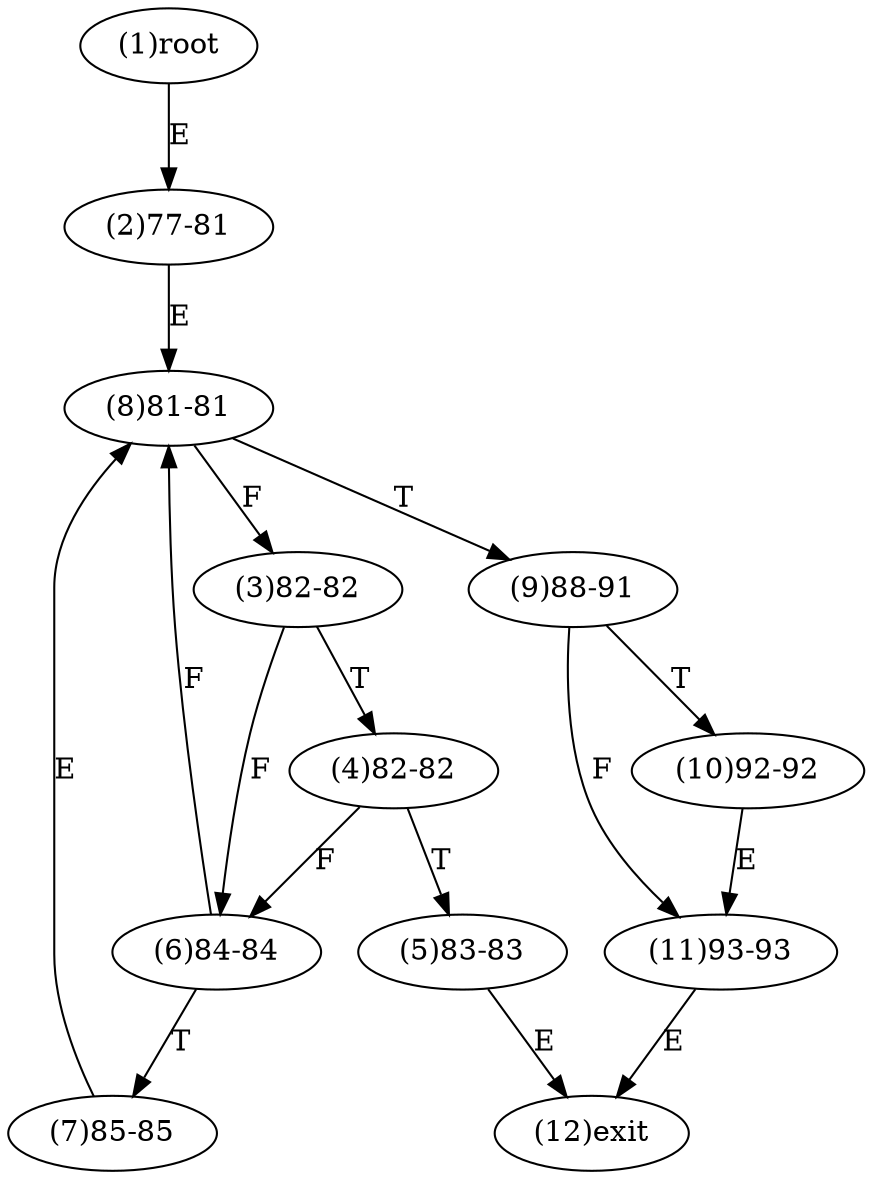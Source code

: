 digraph "" { 
1[ label="(1)root"];
2[ label="(2)77-81"];
3[ label="(3)82-82"];
4[ label="(4)82-82"];
5[ label="(5)83-83"];
6[ label="(6)84-84"];
7[ label="(7)85-85"];
8[ label="(8)81-81"];
9[ label="(9)88-91"];
10[ label="(10)92-92"];
11[ label="(11)93-93"];
12[ label="(12)exit"];
1->2[ label="E"];
2->8[ label="E"];
3->6[ label="F"];
3->4[ label="T"];
4->6[ label="F"];
4->5[ label="T"];
5->12[ label="E"];
6->8[ label="F"];
6->7[ label="T"];
7->8[ label="E"];
8->3[ label="F"];
8->9[ label="T"];
9->11[ label="F"];
9->10[ label="T"];
10->11[ label="E"];
11->12[ label="E"];
}